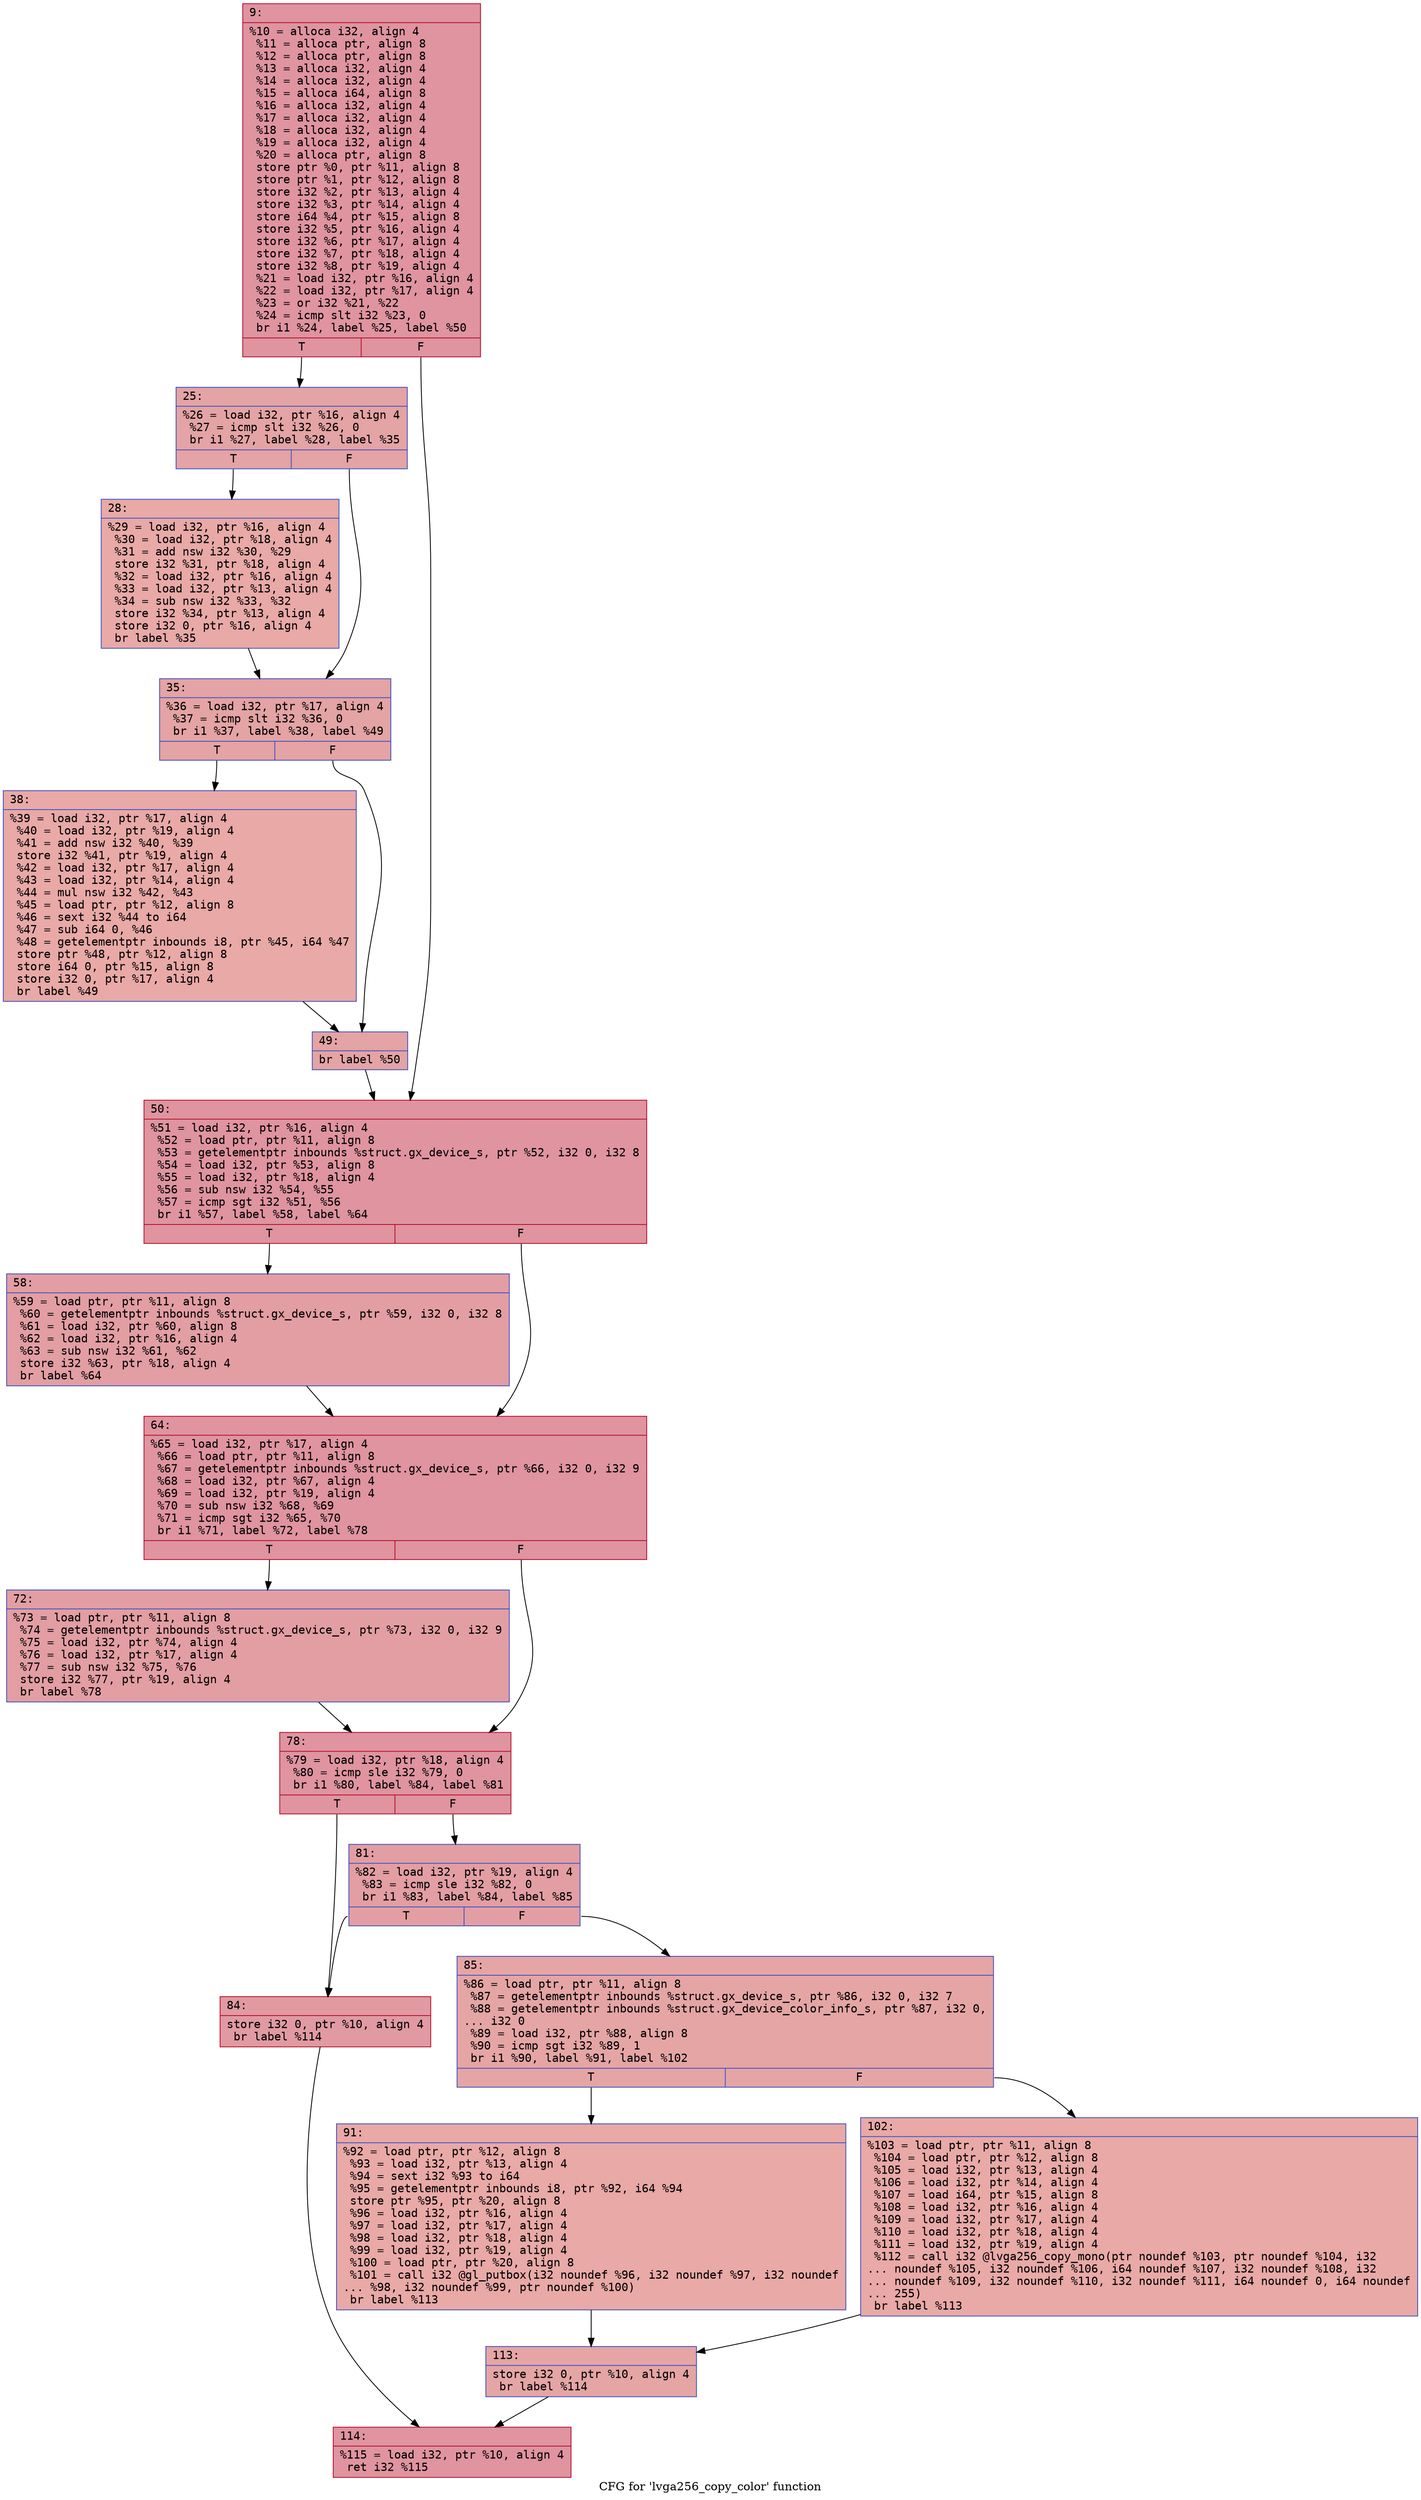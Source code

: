 digraph "CFG for 'lvga256_copy_color' function" {
	label="CFG for 'lvga256_copy_color' function";

	Node0x600001123890 [shape=record,color="#b70d28ff", style=filled, fillcolor="#b70d2870" fontname="Courier",label="{9:\l|  %10 = alloca i32, align 4\l  %11 = alloca ptr, align 8\l  %12 = alloca ptr, align 8\l  %13 = alloca i32, align 4\l  %14 = alloca i32, align 4\l  %15 = alloca i64, align 8\l  %16 = alloca i32, align 4\l  %17 = alloca i32, align 4\l  %18 = alloca i32, align 4\l  %19 = alloca i32, align 4\l  %20 = alloca ptr, align 8\l  store ptr %0, ptr %11, align 8\l  store ptr %1, ptr %12, align 8\l  store i32 %2, ptr %13, align 4\l  store i32 %3, ptr %14, align 4\l  store i64 %4, ptr %15, align 8\l  store i32 %5, ptr %16, align 4\l  store i32 %6, ptr %17, align 4\l  store i32 %7, ptr %18, align 4\l  store i32 %8, ptr %19, align 4\l  %21 = load i32, ptr %16, align 4\l  %22 = load i32, ptr %17, align 4\l  %23 = or i32 %21, %22\l  %24 = icmp slt i32 %23, 0\l  br i1 %24, label %25, label %50\l|{<s0>T|<s1>F}}"];
	Node0x600001123890:s0 -> Node0x6000011238e0[tooltip="9 -> 25\nProbability 37.50%" ];
	Node0x600001123890:s1 -> Node0x600001123a70[tooltip="9 -> 50\nProbability 62.50%" ];
	Node0x6000011238e0 [shape=record,color="#3d50c3ff", style=filled, fillcolor="#c32e3170" fontname="Courier",label="{25:\l|  %26 = load i32, ptr %16, align 4\l  %27 = icmp slt i32 %26, 0\l  br i1 %27, label %28, label %35\l|{<s0>T|<s1>F}}"];
	Node0x6000011238e0:s0 -> Node0x600001123930[tooltip="25 -> 28\nProbability 37.50%" ];
	Node0x6000011238e0:s1 -> Node0x600001123980[tooltip="25 -> 35\nProbability 62.50%" ];
	Node0x600001123930 [shape=record,color="#3d50c3ff", style=filled, fillcolor="#ca3b3770" fontname="Courier",label="{28:\l|  %29 = load i32, ptr %16, align 4\l  %30 = load i32, ptr %18, align 4\l  %31 = add nsw i32 %30, %29\l  store i32 %31, ptr %18, align 4\l  %32 = load i32, ptr %16, align 4\l  %33 = load i32, ptr %13, align 4\l  %34 = sub nsw i32 %33, %32\l  store i32 %34, ptr %13, align 4\l  store i32 0, ptr %16, align 4\l  br label %35\l}"];
	Node0x600001123930 -> Node0x600001123980[tooltip="28 -> 35\nProbability 100.00%" ];
	Node0x600001123980 [shape=record,color="#3d50c3ff", style=filled, fillcolor="#c32e3170" fontname="Courier",label="{35:\l|  %36 = load i32, ptr %17, align 4\l  %37 = icmp slt i32 %36, 0\l  br i1 %37, label %38, label %49\l|{<s0>T|<s1>F}}"];
	Node0x600001123980:s0 -> Node0x6000011239d0[tooltip="35 -> 38\nProbability 37.50%" ];
	Node0x600001123980:s1 -> Node0x600001123a20[tooltip="35 -> 49\nProbability 62.50%" ];
	Node0x6000011239d0 [shape=record,color="#3d50c3ff", style=filled, fillcolor="#ca3b3770" fontname="Courier",label="{38:\l|  %39 = load i32, ptr %17, align 4\l  %40 = load i32, ptr %19, align 4\l  %41 = add nsw i32 %40, %39\l  store i32 %41, ptr %19, align 4\l  %42 = load i32, ptr %17, align 4\l  %43 = load i32, ptr %14, align 4\l  %44 = mul nsw i32 %42, %43\l  %45 = load ptr, ptr %12, align 8\l  %46 = sext i32 %44 to i64\l  %47 = sub i64 0, %46\l  %48 = getelementptr inbounds i8, ptr %45, i64 %47\l  store ptr %48, ptr %12, align 8\l  store i64 0, ptr %15, align 8\l  store i32 0, ptr %17, align 4\l  br label %49\l}"];
	Node0x6000011239d0 -> Node0x600001123a20[tooltip="38 -> 49\nProbability 100.00%" ];
	Node0x600001123a20 [shape=record,color="#3d50c3ff", style=filled, fillcolor="#c32e3170" fontname="Courier",label="{49:\l|  br label %50\l}"];
	Node0x600001123a20 -> Node0x600001123a70[tooltip="49 -> 50\nProbability 100.00%" ];
	Node0x600001123a70 [shape=record,color="#b70d28ff", style=filled, fillcolor="#b70d2870" fontname="Courier",label="{50:\l|  %51 = load i32, ptr %16, align 4\l  %52 = load ptr, ptr %11, align 8\l  %53 = getelementptr inbounds %struct.gx_device_s, ptr %52, i32 0, i32 8\l  %54 = load i32, ptr %53, align 8\l  %55 = load i32, ptr %18, align 4\l  %56 = sub nsw i32 %54, %55\l  %57 = icmp sgt i32 %51, %56\l  br i1 %57, label %58, label %64\l|{<s0>T|<s1>F}}"];
	Node0x600001123a70:s0 -> Node0x600001123ac0[tooltip="50 -> 58\nProbability 50.00%" ];
	Node0x600001123a70:s1 -> Node0x600001123b10[tooltip="50 -> 64\nProbability 50.00%" ];
	Node0x600001123ac0 [shape=record,color="#3d50c3ff", style=filled, fillcolor="#be242e70" fontname="Courier",label="{58:\l|  %59 = load ptr, ptr %11, align 8\l  %60 = getelementptr inbounds %struct.gx_device_s, ptr %59, i32 0, i32 8\l  %61 = load i32, ptr %60, align 8\l  %62 = load i32, ptr %16, align 4\l  %63 = sub nsw i32 %61, %62\l  store i32 %63, ptr %18, align 4\l  br label %64\l}"];
	Node0x600001123ac0 -> Node0x600001123b10[tooltip="58 -> 64\nProbability 100.00%" ];
	Node0x600001123b10 [shape=record,color="#b70d28ff", style=filled, fillcolor="#b70d2870" fontname="Courier",label="{64:\l|  %65 = load i32, ptr %17, align 4\l  %66 = load ptr, ptr %11, align 8\l  %67 = getelementptr inbounds %struct.gx_device_s, ptr %66, i32 0, i32 9\l  %68 = load i32, ptr %67, align 4\l  %69 = load i32, ptr %19, align 4\l  %70 = sub nsw i32 %68, %69\l  %71 = icmp sgt i32 %65, %70\l  br i1 %71, label %72, label %78\l|{<s0>T|<s1>F}}"];
	Node0x600001123b10:s0 -> Node0x600001123b60[tooltip="64 -> 72\nProbability 50.00%" ];
	Node0x600001123b10:s1 -> Node0x600001123bb0[tooltip="64 -> 78\nProbability 50.00%" ];
	Node0x600001123b60 [shape=record,color="#3d50c3ff", style=filled, fillcolor="#be242e70" fontname="Courier",label="{72:\l|  %73 = load ptr, ptr %11, align 8\l  %74 = getelementptr inbounds %struct.gx_device_s, ptr %73, i32 0, i32 9\l  %75 = load i32, ptr %74, align 4\l  %76 = load i32, ptr %17, align 4\l  %77 = sub nsw i32 %75, %76\l  store i32 %77, ptr %19, align 4\l  br label %78\l}"];
	Node0x600001123b60 -> Node0x600001123bb0[tooltip="72 -> 78\nProbability 100.00%" ];
	Node0x600001123bb0 [shape=record,color="#b70d28ff", style=filled, fillcolor="#b70d2870" fontname="Courier",label="{78:\l|  %79 = load i32, ptr %18, align 4\l  %80 = icmp sle i32 %79, 0\l  br i1 %80, label %84, label %81\l|{<s0>T|<s1>F}}"];
	Node0x600001123bb0:s0 -> Node0x600001123c50[tooltip="78 -> 84\nProbability 50.00%" ];
	Node0x600001123bb0:s1 -> Node0x600001123c00[tooltip="78 -> 81\nProbability 50.00%" ];
	Node0x600001123c00 [shape=record,color="#3d50c3ff", style=filled, fillcolor="#be242e70" fontname="Courier",label="{81:\l|  %82 = load i32, ptr %19, align 4\l  %83 = icmp sle i32 %82, 0\l  br i1 %83, label %84, label %85\l|{<s0>T|<s1>F}}"];
	Node0x600001123c00:s0 -> Node0x600001123c50[tooltip="81 -> 84\nProbability 50.00%" ];
	Node0x600001123c00:s1 -> Node0x600001123ca0[tooltip="81 -> 85\nProbability 50.00%" ];
	Node0x600001123c50 [shape=record,color="#b70d28ff", style=filled, fillcolor="#bb1b2c70" fontname="Courier",label="{84:\l|  store i32 0, ptr %10, align 4\l  br label %114\l}"];
	Node0x600001123c50 -> Node0x600001123de0[tooltip="84 -> 114\nProbability 100.00%" ];
	Node0x600001123ca0 [shape=record,color="#3d50c3ff", style=filled, fillcolor="#c5333470" fontname="Courier",label="{85:\l|  %86 = load ptr, ptr %11, align 8\l  %87 = getelementptr inbounds %struct.gx_device_s, ptr %86, i32 0, i32 7\l  %88 = getelementptr inbounds %struct.gx_device_color_info_s, ptr %87, i32 0,\l... i32 0\l  %89 = load i32, ptr %88, align 8\l  %90 = icmp sgt i32 %89, 1\l  br i1 %90, label %91, label %102\l|{<s0>T|<s1>F}}"];
	Node0x600001123ca0:s0 -> Node0x600001123cf0[tooltip="85 -> 91\nProbability 50.00%" ];
	Node0x600001123ca0:s1 -> Node0x600001123d40[tooltip="85 -> 102\nProbability 50.00%" ];
	Node0x600001123cf0 [shape=record,color="#3d50c3ff", style=filled, fillcolor="#ca3b3770" fontname="Courier",label="{91:\l|  %92 = load ptr, ptr %12, align 8\l  %93 = load i32, ptr %13, align 4\l  %94 = sext i32 %93 to i64\l  %95 = getelementptr inbounds i8, ptr %92, i64 %94\l  store ptr %95, ptr %20, align 8\l  %96 = load i32, ptr %16, align 4\l  %97 = load i32, ptr %17, align 4\l  %98 = load i32, ptr %18, align 4\l  %99 = load i32, ptr %19, align 4\l  %100 = load ptr, ptr %20, align 8\l  %101 = call i32 @gl_putbox(i32 noundef %96, i32 noundef %97, i32 noundef\l... %98, i32 noundef %99, ptr noundef %100)\l  br label %113\l}"];
	Node0x600001123cf0 -> Node0x600001123d90[tooltip="91 -> 113\nProbability 100.00%" ];
	Node0x600001123d40 [shape=record,color="#3d50c3ff", style=filled, fillcolor="#ca3b3770" fontname="Courier",label="{102:\l|  %103 = load ptr, ptr %11, align 8\l  %104 = load ptr, ptr %12, align 8\l  %105 = load i32, ptr %13, align 4\l  %106 = load i32, ptr %14, align 4\l  %107 = load i64, ptr %15, align 8\l  %108 = load i32, ptr %16, align 4\l  %109 = load i32, ptr %17, align 4\l  %110 = load i32, ptr %18, align 4\l  %111 = load i32, ptr %19, align 4\l  %112 = call i32 @lvga256_copy_mono(ptr noundef %103, ptr noundef %104, i32\l... noundef %105, i32 noundef %106, i64 noundef %107, i32 noundef %108, i32\l... noundef %109, i32 noundef %110, i32 noundef %111, i64 noundef 0, i64 noundef\l... 255)\l  br label %113\l}"];
	Node0x600001123d40 -> Node0x600001123d90[tooltip="102 -> 113\nProbability 100.00%" ];
	Node0x600001123d90 [shape=record,color="#3d50c3ff", style=filled, fillcolor="#c5333470" fontname="Courier",label="{113:\l|  store i32 0, ptr %10, align 4\l  br label %114\l}"];
	Node0x600001123d90 -> Node0x600001123de0[tooltip="113 -> 114\nProbability 100.00%" ];
	Node0x600001123de0 [shape=record,color="#b70d28ff", style=filled, fillcolor="#b70d2870" fontname="Courier",label="{114:\l|  %115 = load i32, ptr %10, align 4\l  ret i32 %115\l}"];
}
